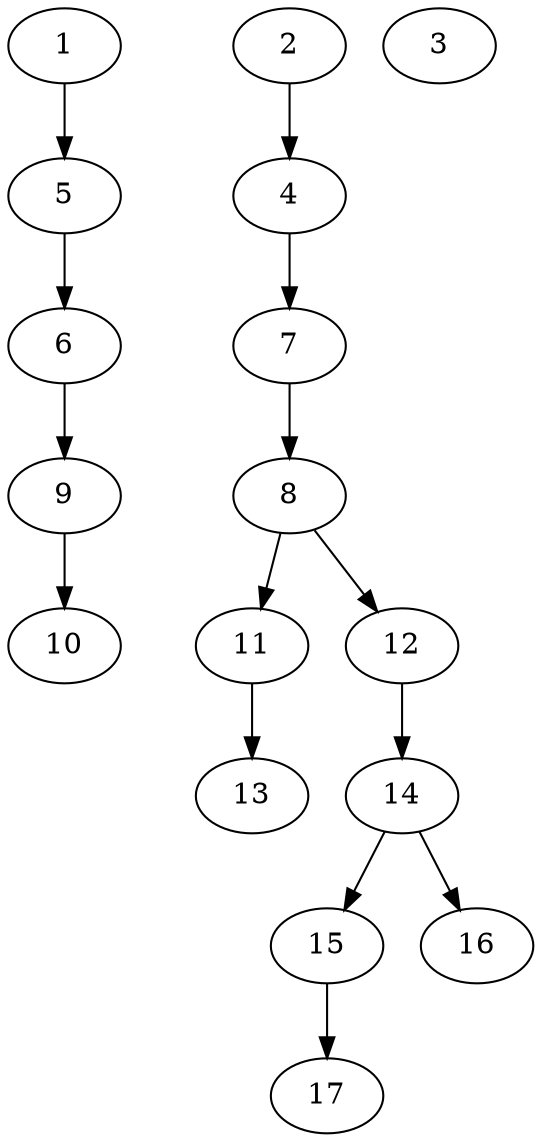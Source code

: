 // DAG (tier=1-easy, mode=data, n=17, ccr=0.344, fat=0.418, density=0.299, regular=0.695, jump=0.078, mindata=1048576, maxdata=8388608)
// DAG automatically generated by daggen at Sun Aug 24 16:33:33 2025
// /home/ermia/Project/Environments/daggen/bin/daggen --dot --ccr 0.344 --fat 0.418 --regular 0.695 --density 0.299 --jump 0.078 --mindata 1048576 --maxdata 8388608 -n 17 
digraph G {
  1 [size="645504177278430848", alpha="0.03", expect_size="322752088639215424"]
  1 -> 5 [size ="264666362150912"]
  2 [size="1097901161383029376", alpha="0.06", expect_size="548950580691514688"]
  2 -> 4 [size ="426809766182912"]
  3 [size="389523687985100357632", alpha="0.07", expect_size="194761843992550178816"]
  4 [size="11490853343254686", alpha="0.12", expect_size="5745426671627343"]
  4 -> 7 [size ="494651391868928"]
  5 [size="471339440081467264", alpha="0.10", expect_size="235669720040733632"]
  5 -> 6 [size ="234658902048768"]
  6 [size="12200918752866602", alpha="0.10", expect_size="6100459376433301"]
  6 -> 9 [size ="264289545879552"]
  7 [size="10790813608431321088", alpha="0.03", expect_size="5395406804215660544"]
  7 -> 8 [size ="39065445466112"]
  8 [size="273503019428223123456", alpha="0.08", expect_size="136751509714111561728"]
  8 -> 11 [size ="337078772563968"]
  8 -> 12 [size ="337078772563968"]
  9 [size="1330966525074802176", alpha="0.17", expect_size="665483262537401088"]
  9 -> 10 [size ="550376570880000"]
  10 [size="205409077308132687872", alpha="0.10", expect_size="102704538654066343936"]
  11 [size="3623348832721400", alpha="0.05", expect_size="1811674416360700"]
  11 -> 13 [size ="95721432809472"]
  12 [size="3266038179698064", alpha="0.08", expect_size="1633019089849032"]
  12 -> 14 [size ="387205025497088"]
  13 [size="2905993912070468", alpha="0.06", expect_size="1452996956035234"]
  14 [size="256150469139541000192", alpha="0.18", expect_size="128075234569770500096"]
  14 -> 15 [size ="322666162552832"]
  14 -> 16 [size ="322666162552832"]
  15 [size="192302701488255328", alpha="0.01", expect_size="96151350744127664"]
  15 -> 17 [size ="92741304320000"]
  16 [size="423107016579682048", alpha="0.17", expect_size="211553508289841024"]
  17 [size="796071503655493", alpha="0.14", expect_size="398035751827746"]
}